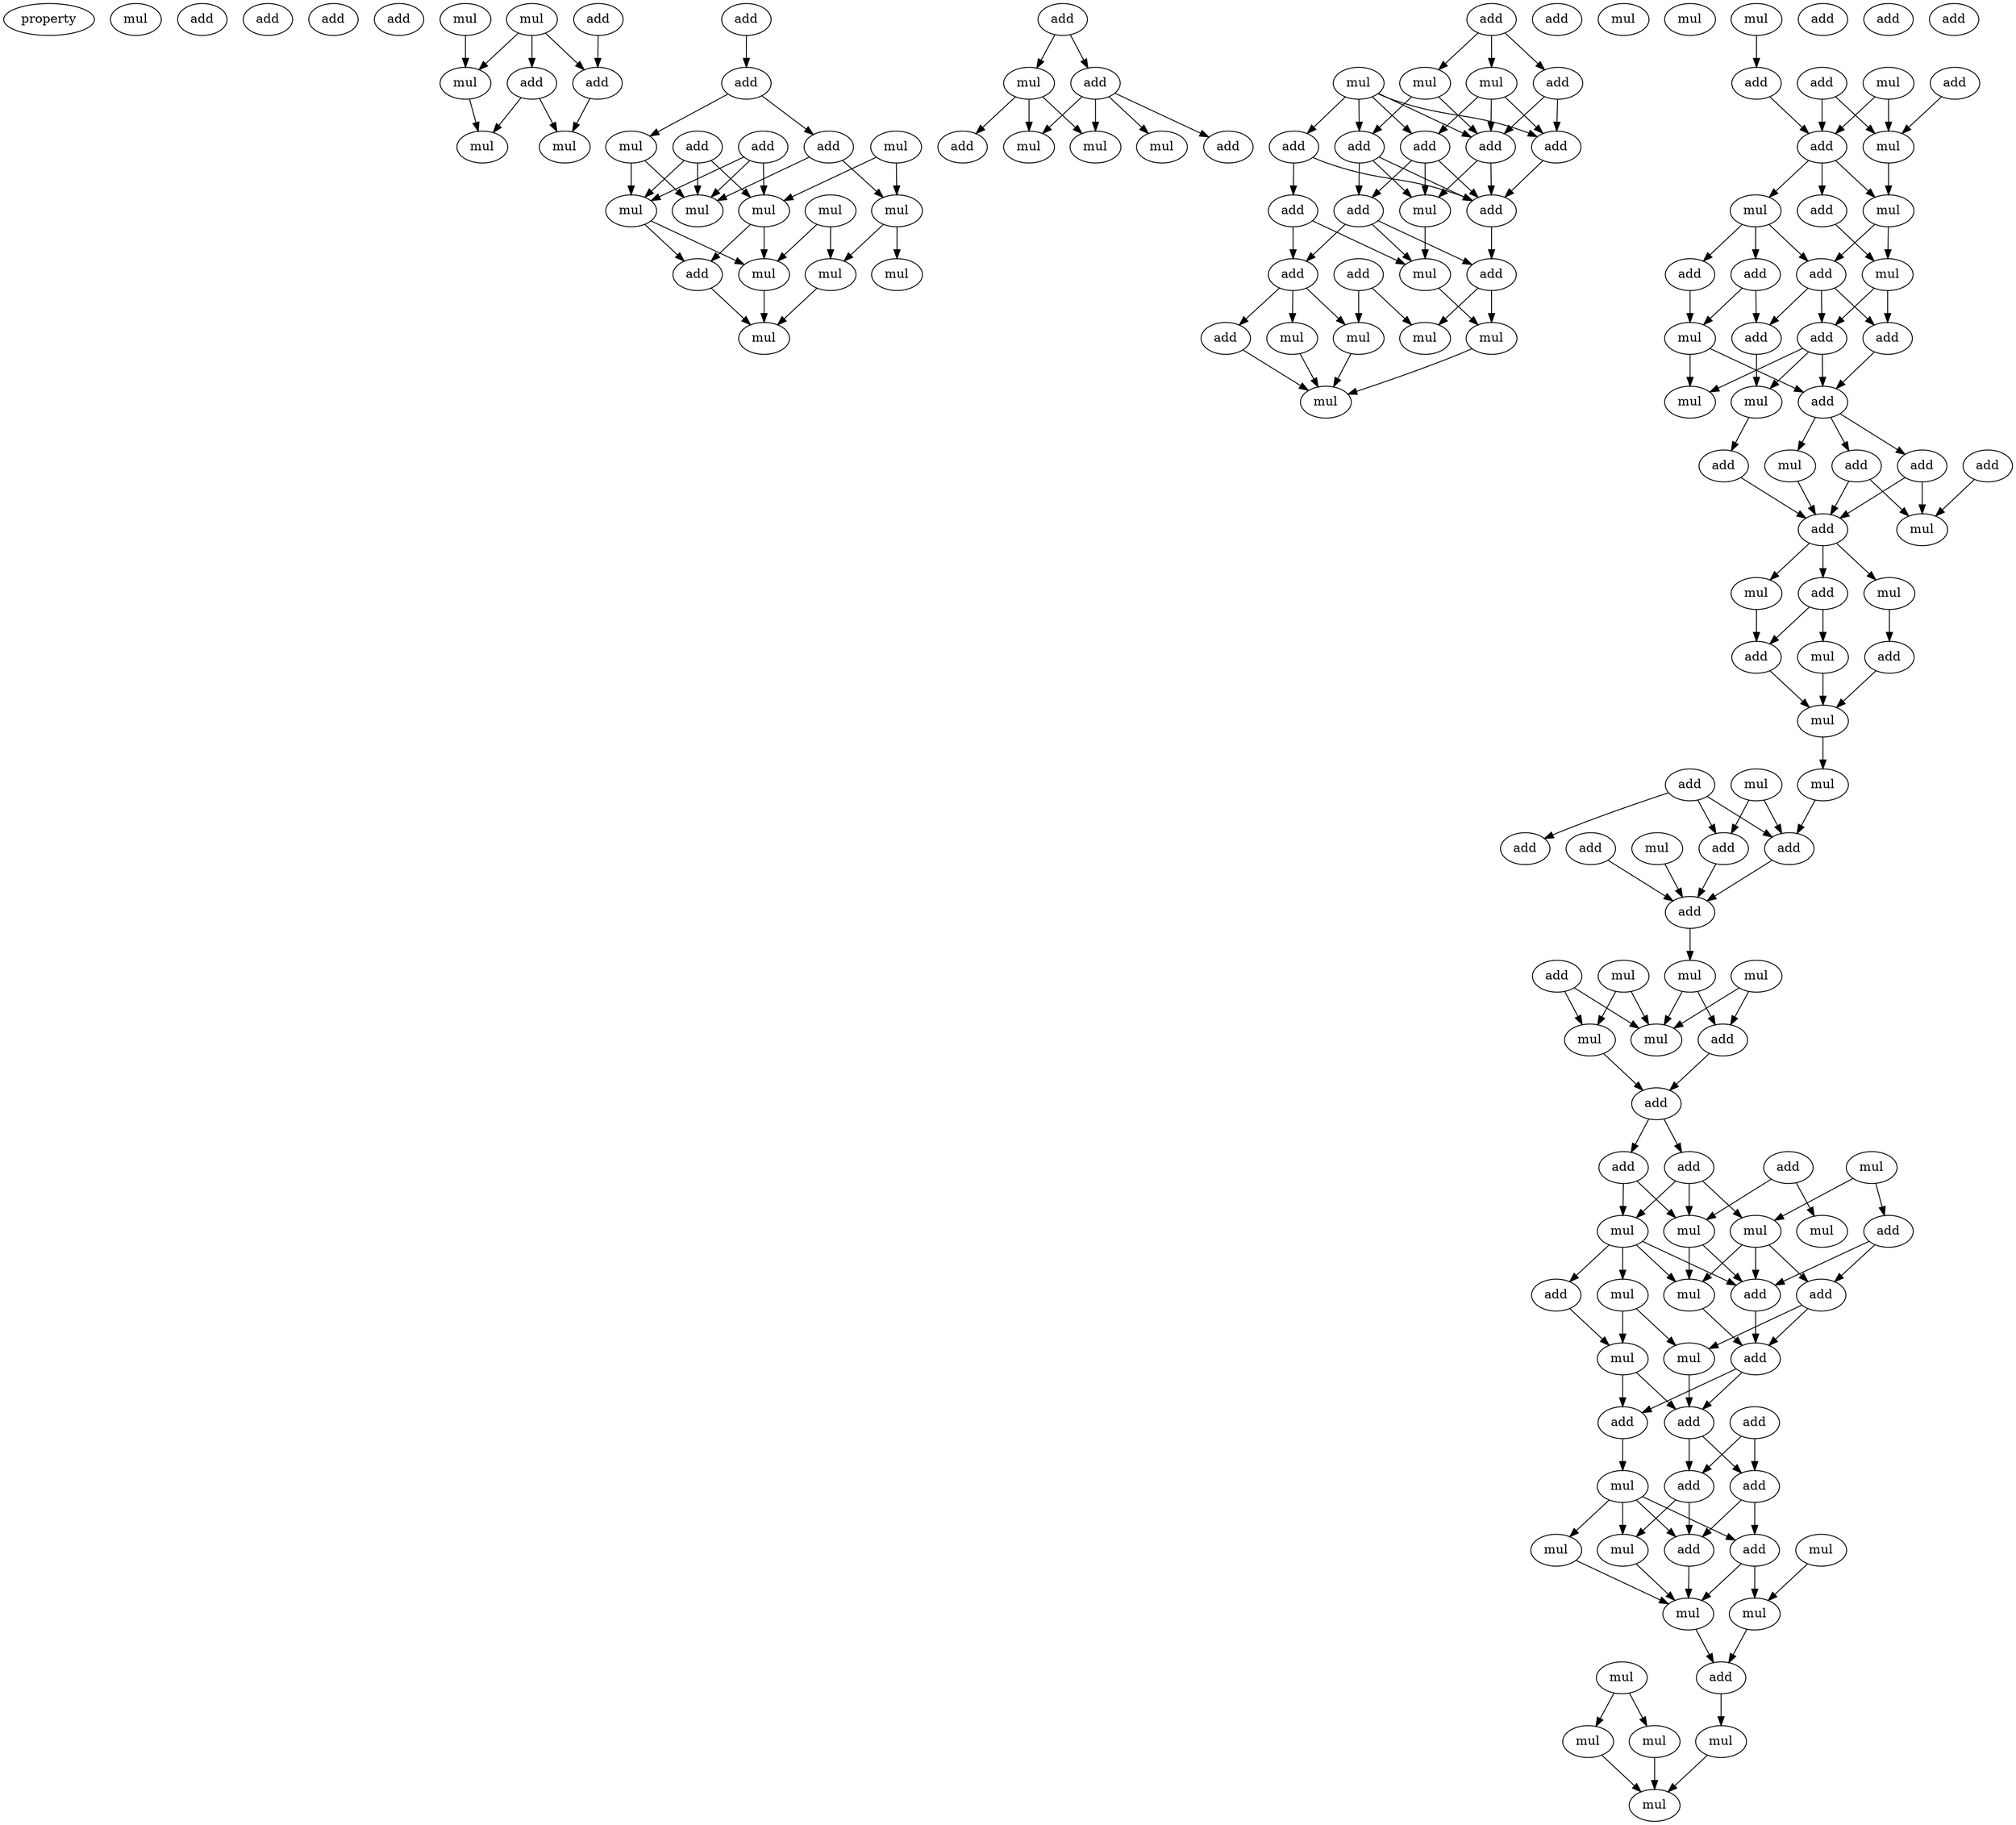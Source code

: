 digraph {
    node [fontcolor=black]
    property [mul=2,lf=1.0]
    0 [ label = mul ];
    1 [ label = add ];
    2 [ label = add ];
    3 [ label = add ];
    4 [ label = add ];
    5 [ label = mul ];
    6 [ label = mul ];
    7 [ label = add ];
    8 [ label = mul ];
    9 [ label = add ];
    10 [ label = add ];
    11 [ label = mul ];
    12 [ label = mul ];
    13 [ label = add ];
    14 [ label = add ];
    15 [ label = mul ];
    16 [ label = add ];
    17 [ label = add ];
    18 [ label = mul ];
    19 [ label = add ];
    20 [ label = mul ];
    21 [ label = mul ];
    22 [ label = mul ];
    23 [ label = mul ];
    24 [ label = mul ];
    25 [ label = mul ];
    26 [ label = mul ];
    27 [ label = add ];
    28 [ label = mul ];
    29 [ label = mul ];
    30 [ label = add ];
    31 [ label = add ];
    32 [ label = mul ];
    33 [ label = mul ];
    34 [ label = add ];
    35 [ label = mul ];
    36 [ label = mul ];
    37 [ label = add ];
    38 [ label = add ];
    39 [ label = add ];
    40 [ label = mul ];
    41 [ label = mul ];
    42 [ label = mul ];
    43 [ label = add ];
    44 [ label = add ];
    45 [ label = add ];
    46 [ label = add ];
    47 [ label = add ];
    48 [ label = add ];
    49 [ label = mul ];
    50 [ label = add ];
    51 [ label = add ];
    52 [ label = add ];
    53 [ label = add ];
    54 [ label = mul ];
    55 [ label = add ];
    56 [ label = mul ];
    57 [ label = mul ];
    58 [ label = mul ];
    59 [ label = add ];
    60 [ label = mul ];
    61 [ label = mul ];
    62 [ label = add ];
    63 [ label = mul ];
    64 [ label = mul ];
    65 [ label = mul ];
    66 [ label = add ];
    67 [ label = add ];
    68 [ label = add ];
    69 [ label = mul ];
    70 [ label = add ];
    71 [ label = add ];
    72 [ label = mul ];
    73 [ label = add ];
    74 [ label = mul ];
    75 [ label = mul ];
    76 [ label = add ];
    77 [ label = add ];
    78 [ label = add ];
    79 [ label = mul ];
    80 [ label = add ];
    81 [ label = mul ];
    82 [ label = add ];
    83 [ label = add ];
    84 [ label = mul ];
    85 [ label = mul ];
    86 [ label = add ];
    87 [ label = add ];
    88 [ label = mul ];
    89 [ label = add ];
    90 [ label = add ];
    91 [ label = add ];
    92 [ label = mul ];
    93 [ label = add ];
    94 [ label = mul ];
    95 [ label = add ];
    96 [ label = mul ];
    97 [ label = add ];
    98 [ label = add ];
    99 [ label = add ];
    100 [ label = mul ];
    101 [ label = mul ];
    102 [ label = add ];
    103 [ label = mul ];
    104 [ label = mul ];
    105 [ label = mul ];
    106 [ label = add ];
    107 [ label = add ];
    108 [ label = add ];
    109 [ label = add ];
    110 [ label = add ];
    111 [ label = mul ];
    112 [ label = mul ];
    113 [ label = mul ];
    114 [ label = add ];
    115 [ label = mul ];
    116 [ label = add ];
    117 [ label = mul ];
    118 [ label = add ];
    119 [ label = mul ];
    120 [ label = add ];
    121 [ label = add ];
    122 [ label = add ];
    123 [ label = mul ];
    124 [ label = mul ];
    125 [ label = mul ];
    126 [ label = add ];
    127 [ label = mul ];
    128 [ label = mul ];
    129 [ label = add ];
    130 [ label = mul ];
    131 [ label = add ];
    132 [ label = add ];
    133 [ label = mul ];
    134 [ label = mul ];
    135 [ label = add ];
    136 [ label = add ];
    137 [ label = add ];
    138 [ label = add ];
    139 [ label = mul ];
    140 [ label = add ];
    141 [ label = add ];
    142 [ label = mul ];
    143 [ label = mul ];
    144 [ label = add ];
    145 [ label = mul ];
    146 [ label = add ];
    147 [ label = mul ];
    148 [ label = mul ];
    149 [ label = add ];
    150 [ label = mul ];
    151 [ label = mul ];
    152 [ label = mul ];
    153 [ label = mul ];
    154 [ label = add ];
    155 [ label = mul ];
    5 -> 8 [ name = 0 ];
    6 -> 8 [ name = 1 ];
    6 -> 9 [ name = 2 ];
    6 -> 10 [ name = 3 ];
    7 -> 10 [ name = 4 ];
    8 -> 12 [ name = 5 ];
    9 -> 11 [ name = 6 ];
    9 -> 12 [ name = 7 ];
    10 -> 11 [ name = 8 ];
    13 -> 14 [ name = 9 ];
    14 -> 15 [ name = 10 ];
    14 -> 17 [ name = 11 ];
    15 -> 21 [ name = 12 ];
    15 -> 23 [ name = 13 ];
    16 -> 20 [ name = 14 ];
    16 -> 21 [ name = 15 ];
    16 -> 23 [ name = 16 ];
    17 -> 23 [ name = 17 ];
    17 -> 24 [ name = 18 ];
    18 -> 20 [ name = 19 ];
    18 -> 24 [ name = 20 ];
    19 -> 20 [ name = 21 ];
    19 -> 21 [ name = 22 ];
    19 -> 23 [ name = 23 ];
    20 -> 25 [ name = 24 ];
    20 -> 27 [ name = 25 ];
    21 -> 25 [ name = 26 ];
    21 -> 27 [ name = 27 ];
    22 -> 25 [ name = 28 ];
    22 -> 26 [ name = 29 ];
    24 -> 26 [ name = 30 ];
    24 -> 28 [ name = 31 ];
    25 -> 29 [ name = 32 ];
    26 -> 29 [ name = 33 ];
    27 -> 29 [ name = 34 ];
    30 -> 31 [ name = 35 ];
    30 -> 32 [ name = 36 ];
    31 -> 33 [ name = 37 ];
    31 -> 34 [ name = 38 ];
    31 -> 35 [ name = 39 ];
    31 -> 36 [ name = 40 ];
    32 -> 33 [ name = 41 ];
    32 -> 36 [ name = 42 ];
    32 -> 37 [ name = 43 ];
    38 -> 39 [ name = 44 ];
    38 -> 40 [ name = 45 ];
    38 -> 41 [ name = 46 ];
    39 -> 43 [ name = 47 ];
    39 -> 46 [ name = 48 ];
    40 -> 43 [ name = 49 ];
    40 -> 45 [ name = 50 ];
    40 -> 46 [ name = 51 ];
    41 -> 44 [ name = 52 ];
    41 -> 46 [ name = 53 ];
    42 -> 43 [ name = 54 ];
    42 -> 44 [ name = 55 ];
    42 -> 45 [ name = 56 ];
    42 -> 46 [ name = 57 ];
    42 -> 47 [ name = 58 ];
    43 -> 51 [ name = 59 ];
    44 -> 49 [ name = 60 ];
    44 -> 50 [ name = 61 ];
    44 -> 51 [ name = 62 ];
    45 -> 49 [ name = 63 ];
    45 -> 50 [ name = 64 ];
    45 -> 51 [ name = 65 ];
    46 -> 49 [ name = 66 ];
    46 -> 51 [ name = 67 ];
    47 -> 48 [ name = 68 ];
    47 -> 51 [ name = 69 ];
    48 -> 53 [ name = 70 ];
    48 -> 54 [ name = 71 ];
    49 -> 54 [ name = 72 ];
    50 -> 52 [ name = 73 ];
    50 -> 53 [ name = 74 ];
    50 -> 54 [ name = 75 ];
    51 -> 52 [ name = 76 ];
    52 -> 58 [ name = 77 ];
    52 -> 60 [ name = 78 ];
    53 -> 56 [ name = 79 ];
    53 -> 57 [ name = 80 ];
    53 -> 59 [ name = 81 ];
    54 -> 60 [ name = 82 ];
    55 -> 57 [ name = 83 ];
    55 -> 58 [ name = 84 ];
    56 -> 61 [ name = 85 ];
    57 -> 61 [ name = 86 ];
    59 -> 61 [ name = 87 ];
    60 -> 61 [ name = 88 ];
    65 -> 67 [ name = 89 ];
    66 -> 72 [ name = 90 ];
    67 -> 71 [ name = 91 ];
    69 -> 71 [ name = 92 ];
    69 -> 72 [ name = 93 ];
    70 -> 71 [ name = 94 ];
    70 -> 72 [ name = 95 ];
    71 -> 73 [ name = 96 ];
    71 -> 74 [ name = 97 ];
    71 -> 75 [ name = 98 ];
    72 -> 74 [ name = 99 ];
    73 -> 79 [ name = 100 ];
    74 -> 76 [ name = 101 ];
    74 -> 79 [ name = 102 ];
    75 -> 76 [ name = 103 ];
    75 -> 77 [ name = 104 ];
    75 -> 78 [ name = 105 ];
    76 -> 80 [ name = 106 ];
    76 -> 82 [ name = 107 ];
    76 -> 83 [ name = 108 ];
    77 -> 81 [ name = 109 ];
    78 -> 81 [ name = 110 ];
    78 -> 83 [ name = 111 ];
    79 -> 80 [ name = 112 ];
    79 -> 82 [ name = 113 ];
    80 -> 84 [ name = 114 ];
    80 -> 85 [ name = 115 ];
    80 -> 86 [ name = 116 ];
    81 -> 84 [ name = 117 ];
    81 -> 86 [ name = 118 ];
    82 -> 86 [ name = 119 ];
    83 -> 85 [ name = 120 ];
    85 -> 90 [ name = 121 ];
    86 -> 88 [ name = 122 ];
    86 -> 89 [ name = 123 ];
    86 -> 91 [ name = 124 ];
    87 -> 92 [ name = 125 ];
    88 -> 93 [ name = 126 ];
    89 -> 92 [ name = 127 ];
    89 -> 93 [ name = 128 ];
    90 -> 93 [ name = 129 ];
    91 -> 92 [ name = 130 ];
    91 -> 93 [ name = 131 ];
    93 -> 94 [ name = 132 ];
    93 -> 95 [ name = 133 ];
    93 -> 96 [ name = 134 ];
    94 -> 98 [ name = 135 ];
    95 -> 98 [ name = 136 ];
    95 -> 100 [ name = 137 ];
    96 -> 99 [ name = 138 ];
    98 -> 101 [ name = 139 ];
    99 -> 101 [ name = 140 ];
    100 -> 101 [ name = 141 ];
    101 -> 103 [ name = 142 ];
    102 -> 106 [ name = 143 ];
    102 -> 107 [ name = 144 ];
    102 -> 108 [ name = 145 ];
    103 -> 106 [ name = 146 ];
    104 -> 106 [ name = 147 ];
    104 -> 108 [ name = 148 ];
    105 -> 110 [ name = 149 ];
    106 -> 110 [ name = 150 ];
    108 -> 110 [ name = 151 ];
    109 -> 110 [ name = 152 ];
    110 -> 113 [ name = 153 ];
    111 -> 116 [ name = 154 ];
    111 -> 117 [ name = 155 ];
    112 -> 115 [ name = 156 ];
    112 -> 117 [ name = 157 ];
    113 -> 116 [ name = 158 ];
    113 -> 117 [ name = 159 ];
    114 -> 115 [ name = 160 ];
    114 -> 117 [ name = 161 ];
    115 -> 118 [ name = 162 ];
    116 -> 118 [ name = 163 ];
    118 -> 120 [ name = 164 ];
    118 -> 121 [ name = 165 ];
    119 -> 126 [ name = 166 ];
    119 -> 127 [ name = 167 ];
    120 -> 123 [ name = 168 ];
    120 -> 124 [ name = 169 ];
    121 -> 123 [ name = 170 ];
    121 -> 124 [ name = 171 ];
    121 -> 127 [ name = 172 ];
    122 -> 123 [ name = 173 ];
    122 -> 125 [ name = 174 ];
    123 -> 128 [ name = 175 ];
    123 -> 131 [ name = 176 ];
    124 -> 128 [ name = 177 ];
    124 -> 130 [ name = 178 ];
    124 -> 131 [ name = 179 ];
    124 -> 132 [ name = 180 ];
    126 -> 129 [ name = 181 ];
    126 -> 131 [ name = 182 ];
    127 -> 128 [ name = 183 ];
    127 -> 129 [ name = 184 ];
    127 -> 131 [ name = 185 ];
    128 -> 135 [ name = 186 ];
    129 -> 134 [ name = 187 ];
    129 -> 135 [ name = 188 ];
    130 -> 133 [ name = 189 ];
    130 -> 134 [ name = 190 ];
    131 -> 135 [ name = 191 ];
    132 -> 133 [ name = 192 ];
    133 -> 136 [ name = 193 ];
    133 -> 138 [ name = 194 ];
    134 -> 136 [ name = 195 ];
    135 -> 136 [ name = 196 ];
    135 -> 138 [ name = 197 ];
    136 -> 140 [ name = 198 ];
    136 -> 141 [ name = 199 ];
    137 -> 140 [ name = 200 ];
    137 -> 141 [ name = 201 ];
    138 -> 139 [ name = 202 ];
    139 -> 142 [ name = 203 ];
    139 -> 144 [ name = 204 ];
    139 -> 145 [ name = 205 ];
    139 -> 146 [ name = 206 ];
    140 -> 145 [ name = 207 ];
    140 -> 146 [ name = 208 ];
    141 -> 144 [ name = 209 ];
    141 -> 146 [ name = 210 ];
    142 -> 147 [ name = 211 ];
    143 -> 148 [ name = 212 ];
    144 -> 147 [ name = 213 ];
    144 -> 148 [ name = 214 ];
    145 -> 147 [ name = 215 ];
    146 -> 147 [ name = 216 ];
    147 -> 149 [ name = 217 ];
    148 -> 149 [ name = 218 ];
    149 -> 152 [ name = 219 ];
    150 -> 151 [ name = 220 ];
    150 -> 153 [ name = 221 ];
    151 -> 155 [ name = 222 ];
    152 -> 155 [ name = 223 ];
    153 -> 155 [ name = 224 ];
}

